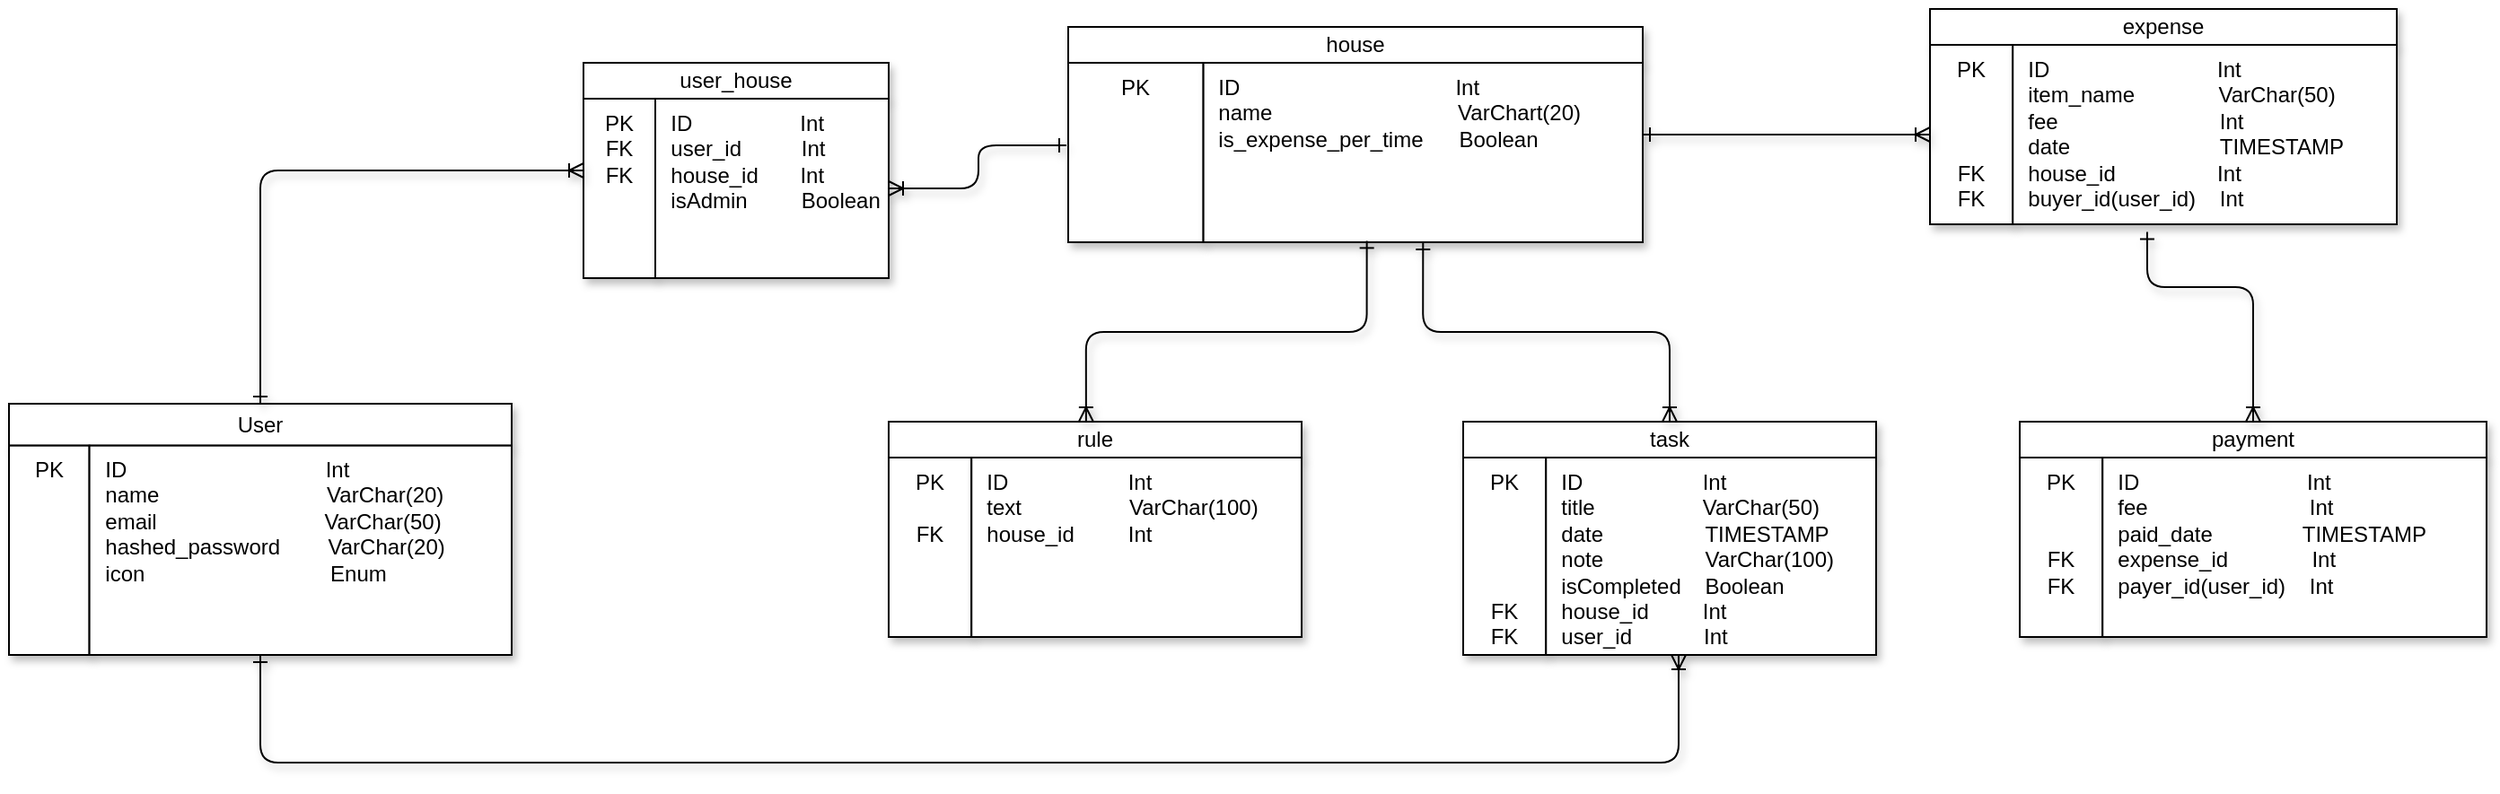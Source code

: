 <mxfile>
    <diagram id="p86AYutXJtMG6QcXDI-o" name="Page-1">
        <mxGraphModel dx="1290" dy="132" grid="1" gridSize="10" guides="1" tooltips="1" connect="1" arrows="1" fold="1" page="1" pageScale="1" pageWidth="827" pageHeight="1169" math="0" shadow="0">
            <root>
                <mxCell id="0"/>
                <mxCell id="1" parent="0"/>
                <mxCell id="35" value="" style="group" parent="1" vertex="1" connectable="0">
                    <mxGeometry x="-60" y="440" width="280" height="140" as="geometry"/>
                </mxCell>
                <mxCell id="32" value="User" style="whiteSpace=wrap;html=1;shadow=1;fontSize=12;" parent="35" vertex="1">
                    <mxGeometry width="280" height="23.333" as="geometry"/>
                </mxCell>
                <mxCell id="33" value="PK" style="whiteSpace=wrap;html=1;shadow=1;fontSize=12;align=center;verticalAlign=top;" parent="35" vertex="1">
                    <mxGeometry y="23.333" width="44.8" height="116.667" as="geometry"/>
                </mxCell>
                <mxCell id="34" value="&amp;nbsp; ID　　　　　　　&amp;nbsp; &amp;nbsp; &amp;nbsp; &amp;nbsp; Int&lt;br&gt;&amp;nbsp; name&amp;nbsp; &amp;nbsp; &amp;nbsp; &amp;nbsp; &amp;nbsp; &amp;nbsp; &amp;nbsp; &amp;nbsp; &amp;nbsp; &amp;nbsp; &amp;nbsp; &amp;nbsp; &amp;nbsp; &amp;nbsp; VarChar(20)&lt;br&gt;&amp;nbsp; email&amp;nbsp; &amp;nbsp; &amp;nbsp; &amp;nbsp; &amp;nbsp; &amp;nbsp; &amp;nbsp; &amp;nbsp; &amp;nbsp; &amp;nbsp; &amp;nbsp; &amp;nbsp; &amp;nbsp; &amp;nbsp; VarChar(50)&lt;br&gt;&amp;nbsp; hashed_password&amp;nbsp; &amp;nbsp; &amp;nbsp; &amp;nbsp; VarChar(20)&lt;br&gt;&amp;nbsp; icon&amp;nbsp; &amp;nbsp; &amp;nbsp; &amp;nbsp; &amp;nbsp; &amp;nbsp; &amp;nbsp; &amp;nbsp; &amp;nbsp; &amp;nbsp; &amp;nbsp; &amp;nbsp; &amp;nbsp; &amp;nbsp; &amp;nbsp; &amp;nbsp;Enum&lt;br&gt;&amp;nbsp;&amp;nbsp;" style="whiteSpace=wrap;html=1;shadow=1;fontSize=12;verticalAlign=top;align=left;labelBorderColor=none;strokeColor=default;" parent="35" vertex="1">
                    <mxGeometry x="44.8" y="23.333" width="235.2" height="116.667" as="geometry"/>
                </mxCell>
                <mxCell id="36" value="" style="group" parent="1" vertex="1" connectable="0">
                    <mxGeometry x="530" y="230" width="320" height="120" as="geometry"/>
                </mxCell>
                <mxCell id="37" value="house" style="whiteSpace=wrap;html=1;shadow=1;fontSize=12;" parent="36" vertex="1">
                    <mxGeometry width="320.0" height="20" as="geometry"/>
                </mxCell>
                <mxCell id="38" value="PK" style="whiteSpace=wrap;html=1;shadow=1;fontSize=12;align=center;verticalAlign=top;" parent="36" vertex="1">
                    <mxGeometry y="20" width="75.294" height="100" as="geometry"/>
                </mxCell>
                <mxCell id="39" value="&amp;nbsp; ID&amp;nbsp; &amp;nbsp; &amp;nbsp; &amp;nbsp; &amp;nbsp; &amp;nbsp; &amp;nbsp; &amp;nbsp; &amp;nbsp; &amp;nbsp; &amp;nbsp; &amp;nbsp; &amp;nbsp; &amp;nbsp; &amp;nbsp; &amp;nbsp; &amp;nbsp; &amp;nbsp; Int&lt;br&gt;&amp;nbsp; name&amp;nbsp; &amp;nbsp; &amp;nbsp; &amp;nbsp; &amp;nbsp; &amp;nbsp; &amp;nbsp; &amp;nbsp; &amp;nbsp; &amp;nbsp; &amp;nbsp; &amp;nbsp; &amp;nbsp; &amp;nbsp; &amp;nbsp; &amp;nbsp;VarChart(20)&amp;nbsp;&lt;br&gt;&amp;nbsp; is_expense_per_time&amp;nbsp; &amp;nbsp; &amp;nbsp; Boolean&lt;br&gt;&amp;nbsp;&amp;nbsp;" style="whiteSpace=wrap;html=1;shadow=1;fontSize=12;verticalAlign=top;align=left;labelBorderColor=none;strokeColor=default;" parent="36" vertex="1">
                    <mxGeometry x="75.294" y="20" width="244.706" height="100" as="geometry"/>
                </mxCell>
                <mxCell id="40" value="" style="group" parent="1" vertex="1" connectable="0">
                    <mxGeometry x="430" y="450" width="230" height="120" as="geometry"/>
                </mxCell>
                <mxCell id="41" value="rule" style="whiteSpace=wrap;html=1;shadow=1;fontSize=12;" parent="40" vertex="1">
                    <mxGeometry width="230" height="20" as="geometry"/>
                </mxCell>
                <mxCell id="42" value="PK&lt;br&gt;&lt;br&gt;FK" style="whiteSpace=wrap;html=1;shadow=1;fontSize=12;align=center;verticalAlign=top;" parent="40" vertex="1">
                    <mxGeometry y="20" width="46.118" height="100" as="geometry"/>
                </mxCell>
                <mxCell id="43" value="&amp;nbsp; ID&amp;nbsp; &amp;nbsp; &amp;nbsp; &amp;nbsp; &amp;nbsp; &amp;nbsp; &amp;nbsp; &amp;nbsp; &amp;nbsp; &amp;nbsp; Int&lt;br&gt;&amp;nbsp; text&amp;nbsp; &amp;nbsp; &amp;nbsp; &amp;nbsp; &amp;nbsp; &amp;nbsp; &amp;nbsp; &amp;nbsp; &amp;nbsp; VarChar(100)&lt;br&gt;&amp;nbsp; house_id&amp;nbsp; &amp;nbsp; &amp;nbsp; &amp;nbsp; &amp;nbsp;Int" style="whiteSpace=wrap;html=1;shadow=1;fontSize=12;verticalAlign=top;align=left;labelBorderColor=none;strokeColor=default;" parent="40" vertex="1">
                    <mxGeometry x="46.12" y="20" width="183.88" height="100" as="geometry"/>
                </mxCell>
                <mxCell id="45" value="" style="group" parent="1" vertex="1" connectable="0">
                    <mxGeometry x="260" y="250" width="170" height="120" as="geometry"/>
                </mxCell>
                <mxCell id="46" value="user_house" style="whiteSpace=wrap;html=1;shadow=1;fontSize=12;" parent="45" vertex="1">
                    <mxGeometry width="170" height="20" as="geometry"/>
                </mxCell>
                <mxCell id="47" value="PK&lt;br&gt;FK&lt;br&gt;FK" style="whiteSpace=wrap;html=1;shadow=1;fontSize=12;align=center;verticalAlign=top;" parent="45" vertex="1">
                    <mxGeometry y="20" width="40" height="100" as="geometry"/>
                </mxCell>
                <mxCell id="48" value="&amp;nbsp; ID&amp;nbsp; &amp;nbsp; &amp;nbsp; &amp;nbsp; &amp;nbsp; &amp;nbsp; &amp;nbsp; &amp;nbsp; &amp;nbsp; Int&lt;br&gt;&amp;nbsp; user_id&amp;nbsp; &amp;nbsp; &amp;nbsp; &amp;nbsp; &amp;nbsp; Int&lt;br&gt;&amp;nbsp; house_id&amp;nbsp; &amp;nbsp; &amp;nbsp; &amp;nbsp;Int&lt;br&gt;&amp;nbsp; isAdmin&amp;nbsp; &amp;nbsp; &amp;nbsp; &amp;nbsp; &amp;nbsp;Boolean&amp;nbsp;&lt;br&gt;&amp;nbsp;&amp;nbsp;" style="whiteSpace=wrap;html=1;shadow=1;fontSize=12;verticalAlign=top;align=left;labelBorderColor=none;strokeColor=default;" parent="45" vertex="1">
                    <mxGeometry x="40" y="20" width="130" height="100" as="geometry"/>
                </mxCell>
                <mxCell id="59" value="" style="group" parent="1" vertex="1" connectable="0">
                    <mxGeometry x="750" y="450" width="230" height="130" as="geometry"/>
                </mxCell>
                <mxCell id="60" value="task" style="whiteSpace=wrap;html=1;shadow=1;fontSize=12;" parent="59" vertex="1">
                    <mxGeometry width="230" height="20" as="geometry"/>
                </mxCell>
                <mxCell id="61" value="PK&lt;br&gt;&lt;br&gt;&lt;br&gt;&lt;br&gt;&lt;br&gt;FK&lt;br&gt;FK" style="whiteSpace=wrap;html=1;shadow=1;fontSize=12;align=center;verticalAlign=top;" parent="59" vertex="1">
                    <mxGeometry y="20" width="46.12" height="110" as="geometry"/>
                </mxCell>
                <mxCell id="62" value="&amp;nbsp; ID&amp;nbsp; &amp;nbsp; &amp;nbsp; &amp;nbsp; &amp;nbsp; &amp;nbsp; &amp;nbsp; &amp;nbsp; &amp;nbsp; &amp;nbsp; Int&lt;br&gt;&amp;nbsp; title&amp;nbsp; &amp;nbsp; &amp;nbsp; &amp;nbsp; &amp;nbsp; &amp;nbsp; &amp;nbsp; &amp;nbsp; &amp;nbsp; VarChar(50)&lt;br&gt;&amp;nbsp; date&amp;nbsp; &amp;nbsp; &amp;nbsp; &amp;nbsp; &amp;nbsp; &amp;nbsp; &amp;nbsp; &amp;nbsp; &amp;nbsp;TIMESTAMP&lt;br&gt;&amp;nbsp; note&amp;nbsp; &amp;nbsp; &amp;nbsp; &amp;nbsp; &amp;nbsp; &amp;nbsp; &amp;nbsp; &amp;nbsp; &amp;nbsp;VarChar(100)&lt;br&gt;&amp;nbsp; isCompleted&amp;nbsp; &amp;nbsp; Boolean&lt;br&gt;&amp;nbsp; house_id&amp;nbsp; &amp;nbsp; &amp;nbsp; &amp;nbsp; &amp;nbsp;Int&lt;br&gt;&amp;nbsp; user_id&amp;nbsp; &amp;nbsp; &amp;nbsp; &amp;nbsp; &amp;nbsp; &amp;nbsp; Int" style="whiteSpace=wrap;html=1;shadow=1;fontSize=12;verticalAlign=top;align=left;labelBorderColor=none;strokeColor=default;" parent="59" vertex="1">
                    <mxGeometry x="46.12" y="20" width="183.88" height="110" as="geometry"/>
                </mxCell>
                <mxCell id="63" value="" style="group" parent="1" vertex="1" connectable="0">
                    <mxGeometry x="1010" y="220" width="260" height="120" as="geometry"/>
                </mxCell>
                <mxCell id="64" value="expense" style="whiteSpace=wrap;html=1;shadow=1;fontSize=12;" parent="63" vertex="1">
                    <mxGeometry width="260" height="20" as="geometry"/>
                </mxCell>
                <mxCell id="65" value="PK&lt;br&gt;&lt;br&gt;&lt;br&gt;&lt;br&gt;FK&lt;br&gt;FK" style="whiteSpace=wrap;html=1;shadow=1;fontSize=12;align=center;verticalAlign=top;" parent="63" vertex="1">
                    <mxGeometry y="20" width="46.118" height="100" as="geometry"/>
                </mxCell>
                <mxCell id="66" value="&amp;nbsp; ID&amp;nbsp; &amp;nbsp; &amp;nbsp; &amp;nbsp; &amp;nbsp; &amp;nbsp; &amp;nbsp; &amp;nbsp; &amp;nbsp; &amp;nbsp; &amp;nbsp; &amp;nbsp; &amp;nbsp; &amp;nbsp; Int&lt;br&gt;&amp;nbsp; item_name&amp;nbsp; &amp;nbsp; &amp;nbsp; &amp;nbsp; &amp;nbsp; &amp;nbsp; &amp;nbsp; VarChar(50)&lt;br&gt;&amp;nbsp; fee&amp;nbsp; &amp;nbsp; &amp;nbsp; &amp;nbsp; &amp;nbsp; &amp;nbsp; &amp;nbsp; &amp;nbsp; &amp;nbsp; &amp;nbsp; &amp;nbsp; &amp;nbsp; &amp;nbsp; &amp;nbsp;Int&lt;br&gt;&amp;nbsp; date&amp;nbsp; &amp;nbsp; &amp;nbsp; &amp;nbsp; &amp;nbsp; &amp;nbsp; &amp;nbsp; &amp;nbsp; &amp;nbsp; &amp;nbsp; &amp;nbsp; &amp;nbsp; &amp;nbsp;TIMESTAMP&lt;br&gt;&amp;nbsp; house_id&amp;nbsp; &amp;nbsp; &amp;nbsp; &amp;nbsp; &amp;nbsp; &amp;nbsp; &amp;nbsp; &amp;nbsp; &amp;nbsp;Int&lt;br&gt;&amp;nbsp; buyer_id(user_id)&amp;nbsp; &amp;nbsp; Int" style="whiteSpace=wrap;html=1;shadow=1;fontSize=12;verticalAlign=top;align=left;labelBorderColor=none;strokeColor=default;" parent="63" vertex="1">
                    <mxGeometry x="46.12" y="20" width="213.88" height="100" as="geometry"/>
                </mxCell>
                <mxCell id="67" value="" style="group" parent="1" vertex="1" connectable="0">
                    <mxGeometry x="1060" y="450" width="260" height="120" as="geometry"/>
                </mxCell>
                <mxCell id="68" value="payment" style="whiteSpace=wrap;html=1;shadow=1;fontSize=12;" parent="67" vertex="1">
                    <mxGeometry width="260" height="20" as="geometry"/>
                </mxCell>
                <mxCell id="69" value="PK&lt;br&gt;&lt;br&gt;&lt;br&gt;FK&lt;br&gt;FK" style="whiteSpace=wrap;html=1;shadow=1;fontSize=12;align=center;verticalAlign=top;" parent="67" vertex="1">
                    <mxGeometry y="20" width="46.118" height="100" as="geometry"/>
                </mxCell>
                <mxCell id="70" value="&amp;nbsp; ID&amp;nbsp; &amp;nbsp; &amp;nbsp; &amp;nbsp; &amp;nbsp; &amp;nbsp; &amp;nbsp; &amp;nbsp; &amp;nbsp; &amp;nbsp; &amp;nbsp; &amp;nbsp; &amp;nbsp; &amp;nbsp; Int&lt;br&gt;&amp;nbsp; fee&amp;nbsp; &amp;nbsp; &amp;nbsp; &amp;nbsp; &amp;nbsp; &amp;nbsp; &amp;nbsp; &amp;nbsp; &amp;nbsp; &amp;nbsp; &amp;nbsp; &amp;nbsp; &amp;nbsp; &amp;nbsp;Int&lt;br&gt;&amp;nbsp; paid_date&amp;nbsp; &amp;nbsp; &amp;nbsp; &amp;nbsp; &amp;nbsp; &amp;nbsp; &amp;nbsp; &amp;nbsp;TIMESTAMP&lt;br&gt;&amp;nbsp; expense_id&amp;nbsp; &amp;nbsp; &amp;nbsp; &amp;nbsp; &amp;nbsp; &amp;nbsp; &amp;nbsp; Int&lt;br&gt;&amp;nbsp; payer_id(user_id)&amp;nbsp; &amp;nbsp; Int" style="whiteSpace=wrap;html=1;shadow=1;fontSize=12;verticalAlign=top;align=left;labelBorderColor=none;strokeColor=default;" parent="67" vertex="1">
                    <mxGeometry x="46.12" y="20" width="213.88" height="100" as="geometry"/>
                </mxCell>
                <mxCell id="75" style="edgeStyle=orthogonalEdgeStyle;html=1;shadow=1;fontSize=12;exitX=0.5;exitY=0;exitDx=0;exitDy=0;endArrow=ERoneToMany;endFill=0;startArrow=ERone;startFill=0;" parent="1" source="32" edge="1">
                    <mxGeometry relative="1" as="geometry">
                        <Array as="points">
                            <mxPoint x="80" y="310"/>
                        </Array>
                        <mxPoint x="260" y="310" as="targetPoint"/>
                    </mxGeometry>
                </mxCell>
                <mxCell id="76" style="edgeStyle=orthogonalEdgeStyle;html=1;shadow=1;fontSize=12;startArrow=ERoneToMany;startFill=0;endArrow=ERone;endFill=0;" parent="1" source="48" edge="1">
                    <mxGeometry relative="1" as="geometry">
                        <mxPoint x="529" y="296" as="targetPoint"/>
                        <Array as="points">
                            <mxPoint x="480" y="320"/>
                            <mxPoint x="480" y="296"/>
                        </Array>
                    </mxGeometry>
                </mxCell>
                <mxCell id="77" style="edgeStyle=orthogonalEdgeStyle;html=1;exitX=0.372;exitY=0.992;exitDx=0;exitDy=0;shadow=1;fontSize=12;startArrow=ERone;startFill=0;endArrow=ERoneToMany;endFill=0;entryX=0.478;entryY=0;entryDx=0;entryDy=0;entryPerimeter=0;exitPerimeter=0;" parent="1" source="39" target="41" edge="1">
                    <mxGeometry relative="1" as="geometry">
                        <mxPoint x="640" y="440" as="targetPoint"/>
                    </mxGeometry>
                </mxCell>
                <mxCell id="79" style="edgeStyle=orthogonalEdgeStyle;html=1;exitX=0.5;exitY=1;exitDx=0;exitDy=0;entryX=0.5;entryY=0;entryDx=0;entryDy=0;shadow=1;fontSize=12;startArrow=ERone;startFill=0;endArrow=ERoneToMany;endFill=0;" parent="1" source="39" target="60" edge="1">
                    <mxGeometry relative="1" as="geometry"/>
                </mxCell>
                <mxCell id="80" style="edgeStyle=orthogonalEdgeStyle;html=1;shadow=1;fontSize=12;startArrow=ERone;startFill=0;endArrow=ERoneToMany;endFill=0;" parent="1" source="34" target="62" edge="1">
                    <mxGeometry relative="1" as="geometry">
                        <Array as="points">
                            <mxPoint x="80" y="640"/>
                            <mxPoint x="870" y="640"/>
                        </Array>
                    </mxGeometry>
                </mxCell>
                <mxCell id="82" style="edgeStyle=orthogonalEdgeStyle;html=1;shadow=1;fontSize=12;startArrow=ERoneToMany;startFill=0;endArrow=ERone;endFill=0;" parent="1" source="65" edge="1">
                    <mxGeometry relative="1" as="geometry">
                        <mxPoint x="850" y="290" as="targetPoint"/>
                    </mxGeometry>
                </mxCell>
                <mxCell id="83" style="edgeStyle=orthogonalEdgeStyle;html=1;shadow=1;fontSize=12;startArrow=ERone;startFill=0;endArrow=ERoneToMany;endFill=0;exitX=0.35;exitY=1.042;exitDx=0;exitDy=0;exitPerimeter=0;entryX=0.5;entryY=0;entryDx=0;entryDy=0;" parent="1" source="66" target="68" edge="1">
                    <mxGeometry relative="1" as="geometry">
                        <mxPoint x="1270" y="290" as="sourcePoint"/>
                        <mxPoint x="1269.52" y="416.82" as="targetPoint"/>
                        <Array as="points">
                            <mxPoint x="1131" y="375"/>
                            <mxPoint x="1190" y="375"/>
                        </Array>
                    </mxGeometry>
                </mxCell>
            </root>
        </mxGraphModel>
    </diagram>
</mxfile>